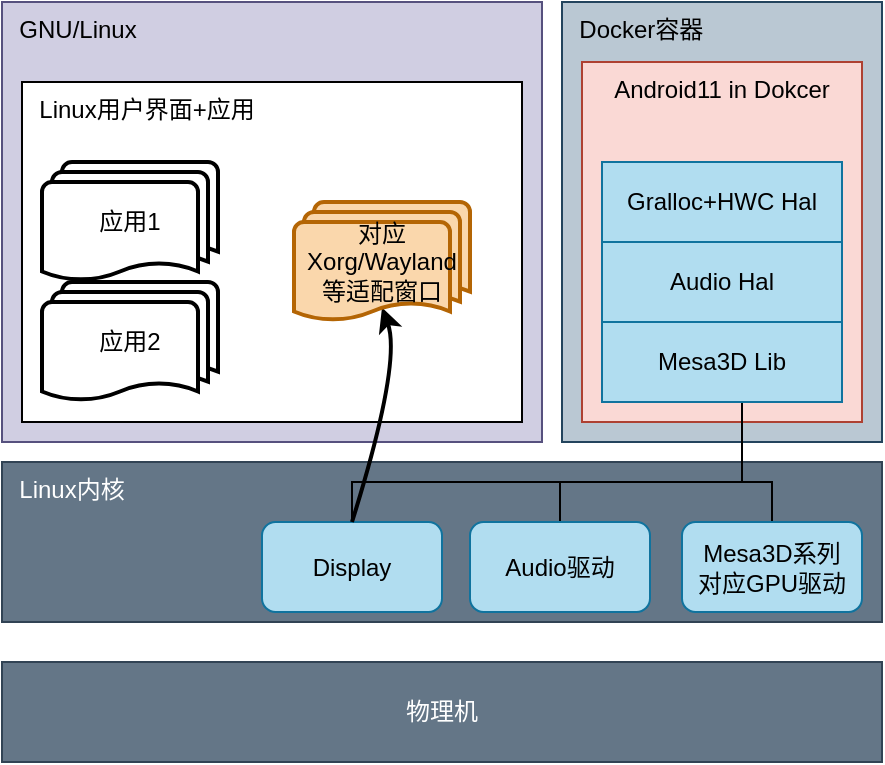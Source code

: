 <mxfile version="20.2.3" type="device"><diagram id="BWZ64X02QRxM8R3yrkuW" name="Page-1"><mxGraphModel dx="990" dy="547" grid="1" gridSize="10" guides="1" tooltips="1" connect="1" arrows="1" fold="1" page="1" pageScale="1" pageWidth="827" pageHeight="1169" math="0" shadow="0"><root><mxCell id="0"/><mxCell id="1" parent="0"/><mxCell id="dfGxnwlHYl9-c2D9PV9k-5" value="&amp;nbsp; Linux内核" style="rounded=0;whiteSpace=wrap;html=1;fillColor=#647687;fontColor=#ffffff;strokeColor=#314354;align=left;horizontal=1;verticalAlign=top;" parent="1" vertex="1"><mxGeometry x="180" y="380" width="440" height="80" as="geometry"/></mxCell><mxCell id="dfGxnwlHYl9-c2D9PV9k-3" value="物理机" style="rounded=0;whiteSpace=wrap;html=1;fillColor=#647687;fontColor=#ffffff;strokeColor=#314354;" parent="1" vertex="1"><mxGeometry x="180" y="480" width="440" height="50" as="geometry"/></mxCell><mxCell id="dfGxnwlHYl9-c2D9PV9k-8" value="&amp;nbsp; GNU/Linux" style="rounded=0;whiteSpace=wrap;html=1;fillColor=#d0cee2;strokeColor=#56517e;align=left;verticalAlign=top;" parent="1" vertex="1"><mxGeometry x="180" y="150" width="270" height="220" as="geometry"/></mxCell><mxCell id="dfGxnwlHYl9-c2D9PV9k-11" value="&amp;nbsp; Linux用户界面+应用" style="rounded=0;whiteSpace=wrap;html=1;align=left;verticalAlign=top;" parent="1" vertex="1"><mxGeometry x="190" y="190" width="250" height="170" as="geometry"/></mxCell><mxCell id="dfGxnwlHYl9-c2D9PV9k-18" value="应用1" style="strokeWidth=2;html=1;shape=mxgraph.flowchart.multi-document;whiteSpace=wrap;" parent="1" vertex="1"><mxGeometry x="200" y="230" width="88" height="60" as="geometry"/></mxCell><mxCell id="dfGxnwlHYl9-c2D9PV9k-23" value="应用2" style="strokeWidth=2;html=1;shape=mxgraph.flowchart.multi-document;whiteSpace=wrap;" parent="1" vertex="1"><mxGeometry x="200" y="290" width="88" height="60" as="geometry"/></mxCell><mxCell id="dfGxnwlHYl9-c2D9PV9k-24" value="&amp;nbsp; Docker容器" style="rounded=0;whiteSpace=wrap;html=1;fillColor=#bac8d3;strokeColor=#23445d;align=left;verticalAlign=top;" parent="1" vertex="1"><mxGeometry x="460" y="150" width="160" height="220" as="geometry"/></mxCell><mxCell id="dfGxnwlHYl9-c2D9PV9k-41" style="edgeStyle=orthogonalEdgeStyle;rounded=0;orthogonalLoop=1;jettySize=auto;html=1;startArrow=none;startFill=0;endArrow=none;endFill=0;strokeWidth=1;" parent="1" source="dfGxnwlHYl9-c2D9PV9k-27" target="dfGxnwlHYl9-c2D9PV9k-35" edge="1"><mxGeometry relative="1" as="geometry"><Array as="points"><mxPoint x="550" y="390"/><mxPoint x="565" y="390"/></Array></mxGeometry></mxCell><mxCell id="dfGxnwlHYl9-c2D9PV9k-42" style="edgeStyle=orthogonalEdgeStyle;rounded=0;orthogonalLoop=1;jettySize=auto;html=1;startArrow=none;startFill=0;endArrow=none;endFill=0;strokeWidth=1;" parent="1" source="dfGxnwlHYl9-c2D9PV9k-27" target="dfGxnwlHYl9-c2D9PV9k-38" edge="1"><mxGeometry relative="1" as="geometry"><Array as="points"><mxPoint x="550" y="390"/><mxPoint x="459" y="390"/></Array></mxGeometry></mxCell><mxCell id="dfGxnwlHYl9-c2D9PV9k-27" value="Android11 in Dokcer" style="rounded=0;whiteSpace=wrap;html=1;fillColor=#fad9d5;strokeColor=#ae4132;verticalAlign=top;" parent="1" vertex="1"><mxGeometry x="470" y="180" width="140" height="180" as="geometry"/></mxCell><mxCell id="dfGxnwlHYl9-c2D9PV9k-35" value="Mesa3D系列&lt;br&gt;对应GPU驱动" style="rounded=1;whiteSpace=wrap;html=1;fillColor=#b1ddf0;strokeColor=#10739e;" parent="1" vertex="1"><mxGeometry x="520" y="410" width="90" height="45" as="geometry"/></mxCell><mxCell id="dfGxnwlHYl9-c2D9PV9k-38" value="Audio驱动" style="rounded=1;whiteSpace=wrap;html=1;fillColor=#b1ddf0;strokeColor=#10739e;" parent="1" vertex="1"><mxGeometry x="414" y="410" width="90" height="45" as="geometry"/></mxCell><mxCell id="dfGxnwlHYl9-c2D9PV9k-44" style="edgeStyle=orthogonalEdgeStyle;rounded=0;orthogonalLoop=1;jettySize=auto;html=1;startArrow=none;startFill=0;endArrow=none;endFill=0;strokeWidth=1;" parent="1" source="dfGxnwlHYl9-c2D9PV9k-39" target="dfGxnwlHYl9-c2D9PV9k-48" edge="1"><mxGeometry relative="1" as="geometry"><Array as="points"><mxPoint x="355" y="390"/><mxPoint x="550" y="390"/></Array></mxGeometry></mxCell><mxCell id="dfGxnwlHYl9-c2D9PV9k-39" value="Display" style="rounded=1;whiteSpace=wrap;html=1;fillColor=#b1ddf0;strokeColor=#10739e;" parent="1" vertex="1"><mxGeometry x="310" y="410" width="90" height="45" as="geometry"/></mxCell><mxCell id="dfGxnwlHYl9-c2D9PV9k-45" value="" style="curved=1;endArrow=classic;html=1;rounded=0;strokeWidth=2;entryX=0.5;entryY=0.88;entryDx=0;entryDy=0;entryPerimeter=0;exitX=0.5;exitY=0;exitDx=0;exitDy=0;" parent="1" source="dfGxnwlHYl9-c2D9PV9k-39" target="dfGxnwlHYl9-c2D9PV9k-47" edge="1"><mxGeometry width="50" height="50" relative="1" as="geometry"><mxPoint x="390" y="430" as="sourcePoint"/><mxPoint x="440" y="380" as="targetPoint"/><Array as="points"><mxPoint x="380" y="330"/></Array></mxGeometry></mxCell><mxCell id="dfGxnwlHYl9-c2D9PV9k-47" value="对应Xorg/Wayland等适配窗口" style="strokeWidth=2;html=1;shape=mxgraph.flowchart.multi-document;whiteSpace=wrap;fillColor=#fad7ac;strokeColor=#b46504;" parent="1" vertex="1"><mxGeometry x="326" y="250" width="88" height="60" as="geometry"/></mxCell><mxCell id="dfGxnwlHYl9-c2D9PV9k-48" value="Mesa3D Lib" style="rounded=0;whiteSpace=wrap;html=1;fillColor=#b1ddf0;strokeColor=#10739e;" parent="1" vertex="1"><mxGeometry x="480" y="310" width="120" height="40" as="geometry"/></mxCell><mxCell id="dfGxnwlHYl9-c2D9PV9k-50" value="Audio Hal" style="rounded=0;whiteSpace=wrap;html=1;fillColor=#b1ddf0;strokeColor=#10739e;" parent="1" vertex="1"><mxGeometry x="480" y="270" width="120" height="40" as="geometry"/></mxCell><mxCell id="dfGxnwlHYl9-c2D9PV9k-51" value="Gralloc+HWC Hal" style="rounded=0;whiteSpace=wrap;html=1;fillColor=#b1ddf0;strokeColor=#10739e;" parent="1" vertex="1"><mxGeometry x="480" y="230" width="120" height="40" as="geometry"/></mxCell></root></mxGraphModel></diagram></mxfile>